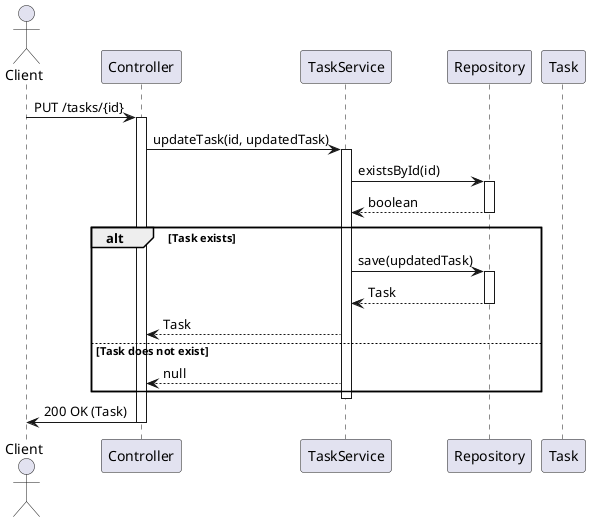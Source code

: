 @startuml
actor Client
participant "Controller" as C
participant "TaskService" as S
participant "Repository" as R
participant "Task" as T

Client -> C: PUT /tasks/{id}
activate C
C -> S: updateTask(id, updatedTask)
activate S
S -> R: existsById(id)
activate R
R --> S: boolean
deactivate R

alt Task exists
    S -> R: save(updatedTask)
    activate R
    R --> S: Task
    deactivate R
    S --> C: Task
else Task does not exist
    S --> C: null
end
deactivate S
C -> Client: 200 OK (Task)
deactivate C
@enduml
